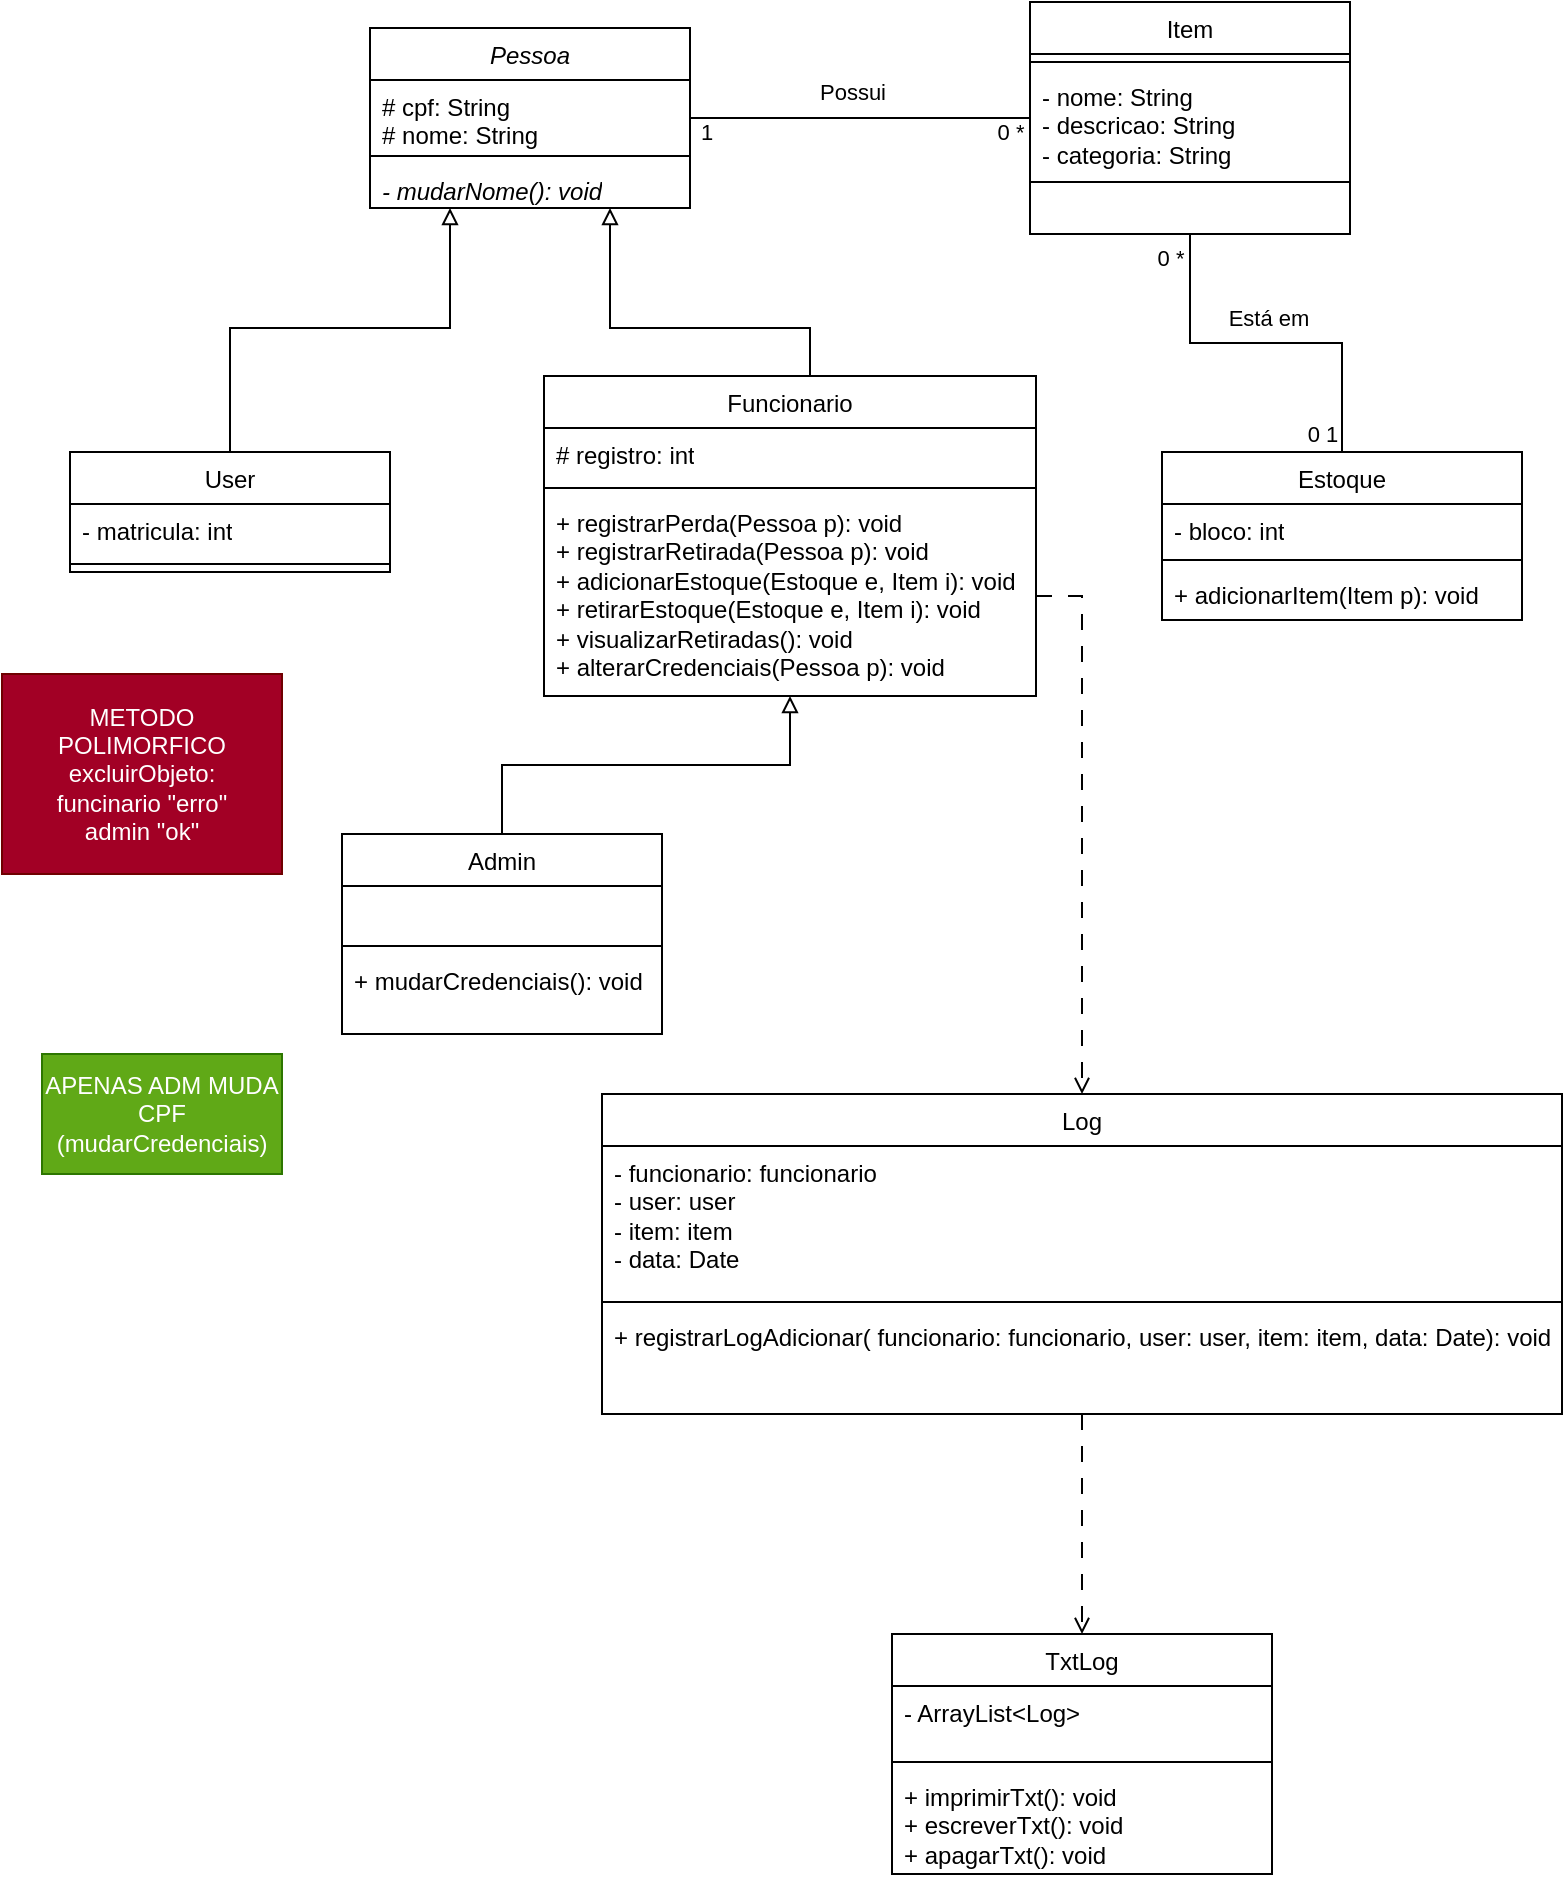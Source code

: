 <mxfile version="24.7.17">
  <diagram id="C5RBs43oDa-KdzZeNtuy" name="Page-1">
    <mxGraphModel dx="864" dy="1164" grid="1" gridSize="10" guides="1" tooltips="1" connect="1" arrows="1" fold="1" page="1" pageScale="1" pageWidth="827" pageHeight="1169" math="0" shadow="0">
      <root>
        <mxCell id="WIyWlLk6GJQsqaUBKTNV-0" />
        <mxCell id="WIyWlLk6GJQsqaUBKTNV-1" parent="WIyWlLk6GJQsqaUBKTNV-0" />
        <mxCell id="UHU5LySBgqJcrCKdAxT_-64" style="edgeStyle=orthogonalEdgeStyle;rounded=0;orthogonalLoop=1;jettySize=auto;html=1;entryX=0.5;entryY=0;entryDx=0;entryDy=0;endArrow=none;endFill=0;startArrow=block;startFill=0;" parent="WIyWlLk6GJQsqaUBKTNV-1" source="UHU5LySBgqJcrCKdAxT_-36" target="UHU5LySBgqJcrCKdAxT_-40" edge="1">
          <mxGeometry relative="1" as="geometry">
            <Array as="points">
              <mxPoint x="244" y="267" />
              <mxPoint x="134" y="267" />
            </Array>
          </mxGeometry>
        </mxCell>
        <mxCell id="UHU5LySBgqJcrCKdAxT_-67" style="edgeStyle=orthogonalEdgeStyle;rounded=0;orthogonalLoop=1;jettySize=auto;html=1;endArrow=none;endFill=0;" parent="WIyWlLk6GJQsqaUBKTNV-1" source="UHU5LySBgqJcrCKdAxT_-36" target="UHU5LySBgqJcrCKdAxT_-52" edge="1">
          <mxGeometry relative="1" as="geometry" />
        </mxCell>
        <mxCell id="UHU5LySBgqJcrCKdAxT_-68" value="Possui" style="edgeLabel;html=1;align=center;verticalAlign=middle;resizable=0;points=[];" parent="UHU5LySBgqJcrCKdAxT_-67" vertex="1" connectable="0">
          <mxGeometry x="-0.359" relative="1" as="geometry">
            <mxPoint x="26" y="-13" as="offset" />
          </mxGeometry>
        </mxCell>
        <mxCell id="UHU5LySBgqJcrCKdAxT_-69" value="0 *" style="edgeLabel;html=1;align=center;verticalAlign=middle;resizable=0;points=[];" parent="UHU5LySBgqJcrCKdAxT_-67" vertex="1" connectable="0">
          <mxGeometry x="0.823" relative="1" as="geometry">
            <mxPoint x="5" y="7" as="offset" />
          </mxGeometry>
        </mxCell>
        <mxCell id="UHU5LySBgqJcrCKdAxT_-70" value="1" style="edgeLabel;html=1;align=center;verticalAlign=middle;resizable=0;points=[];" parent="UHU5LySBgqJcrCKdAxT_-67" vertex="1" connectable="0">
          <mxGeometry x="-0.913" relative="1" as="geometry">
            <mxPoint y="7" as="offset" />
          </mxGeometry>
        </mxCell>
        <mxCell id="UHU5LySBgqJcrCKdAxT_-36" value="&lt;span style=&quot;font-weight: normal;&quot;&gt;&lt;i&gt;Pessoa&lt;/i&gt;&lt;/span&gt;" style="swimlane;fontStyle=1;align=center;verticalAlign=top;childLayout=stackLayout;horizontal=1;startSize=26;horizontalStack=0;resizeParent=1;resizeParentMax=0;resizeLast=0;collapsible=1;marginBottom=0;whiteSpace=wrap;html=1;" parent="WIyWlLk6GJQsqaUBKTNV-1" vertex="1">
          <mxGeometry x="204" y="117" width="160" height="90" as="geometry" />
        </mxCell>
        <mxCell id="UHU5LySBgqJcrCKdAxT_-37" value="# cpf: String&lt;br&gt;&lt;div&gt;&lt;span style=&quot;background-color: initial;&quot;&gt;#&lt;/span&gt;&amp;nbsp;nome: String&lt;/div&gt;" style="text;strokeColor=none;fillColor=none;align=left;verticalAlign=top;spacingLeft=4;spacingRight=4;overflow=hidden;rotatable=0;points=[[0,0.5],[1,0.5]];portConstraint=eastwest;whiteSpace=wrap;html=1;" parent="UHU5LySBgqJcrCKdAxT_-36" vertex="1">
          <mxGeometry y="26" width="160" height="34" as="geometry" />
        </mxCell>
        <mxCell id="UHU5LySBgqJcrCKdAxT_-38" value="" style="line;strokeWidth=1;fillColor=none;align=left;verticalAlign=middle;spacingTop=-1;spacingLeft=3;spacingRight=3;rotatable=0;labelPosition=right;points=[];portConstraint=eastwest;strokeColor=inherit;" parent="UHU5LySBgqJcrCKdAxT_-36" vertex="1">
          <mxGeometry y="60" width="160" height="8" as="geometry" />
        </mxCell>
        <mxCell id="UHU5LySBgqJcrCKdAxT_-39" value="&lt;div&gt;&lt;i&gt;- mudarNome(): void&lt;/i&gt;&lt;/div&gt;" style="text;strokeColor=none;fillColor=none;align=left;verticalAlign=top;spacingLeft=4;spacingRight=4;overflow=hidden;rotatable=0;points=[[0,0.5],[1,0.5]];portConstraint=eastwest;whiteSpace=wrap;html=1;" parent="UHU5LySBgqJcrCKdAxT_-36" vertex="1">
          <mxGeometry y="68" width="160" height="22" as="geometry" />
        </mxCell>
        <mxCell id="UHU5LySBgqJcrCKdAxT_-40" value="&lt;span style=&quot;font-weight: 400; text-wrap: nowrap;&quot;&gt;User&lt;/span&gt;" style="swimlane;fontStyle=1;align=center;verticalAlign=top;childLayout=stackLayout;horizontal=1;startSize=26;horizontalStack=0;resizeParent=1;resizeParentMax=0;resizeLast=0;collapsible=1;marginBottom=0;whiteSpace=wrap;html=1;" parent="WIyWlLk6GJQsqaUBKTNV-1" vertex="1">
          <mxGeometry x="54" y="329" width="160" height="60" as="geometry" />
        </mxCell>
        <mxCell id="UHU5LySBgqJcrCKdAxT_-41" value="- matricula: int" style="text;strokeColor=none;fillColor=none;align=left;verticalAlign=top;spacingLeft=4;spacingRight=4;overflow=hidden;rotatable=0;points=[[0,0.5],[1,0.5]];portConstraint=eastwest;whiteSpace=wrap;html=1;" parent="UHU5LySBgqJcrCKdAxT_-40" vertex="1">
          <mxGeometry y="26" width="160" height="26" as="geometry" />
        </mxCell>
        <mxCell id="UHU5LySBgqJcrCKdAxT_-42" value="" style="line;strokeWidth=1;fillColor=none;align=left;verticalAlign=middle;spacingTop=-1;spacingLeft=3;spacingRight=3;rotatable=0;labelPosition=right;points=[];portConstraint=eastwest;strokeColor=inherit;" parent="UHU5LySBgqJcrCKdAxT_-40" vertex="1">
          <mxGeometry y="52" width="160" height="8" as="geometry" />
        </mxCell>
        <mxCell id="UHU5LySBgqJcrCKdAxT_-65" style="edgeStyle=orthogonalEdgeStyle;rounded=0;orthogonalLoop=1;jettySize=auto;html=1;endArrow=block;endFill=0;" parent="WIyWlLk6GJQsqaUBKTNV-1" source="UHU5LySBgqJcrCKdAxT_-44" target="UHU5LySBgqJcrCKdAxT_-36" edge="1">
          <mxGeometry relative="1" as="geometry">
            <Array as="points">
              <mxPoint x="424" y="267" />
              <mxPoint x="324" y="267" />
            </Array>
          </mxGeometry>
        </mxCell>
        <mxCell id="UHU5LySBgqJcrCKdAxT_-44" value="&lt;span style=&quot;font-weight: 400; text-wrap: nowrap;&quot;&gt;Funcionario&lt;/span&gt;" style="swimlane;fontStyle=1;align=center;verticalAlign=top;childLayout=stackLayout;horizontal=1;startSize=26;horizontalStack=0;resizeParent=1;resizeParentMax=0;resizeLast=0;collapsible=1;marginBottom=0;whiteSpace=wrap;html=1;" parent="WIyWlLk6GJQsqaUBKTNV-1" vertex="1">
          <mxGeometry x="291" y="291" width="246" height="160" as="geometry" />
        </mxCell>
        <mxCell id="UHU5LySBgqJcrCKdAxT_-45" value="#&amp;nbsp;registro: int" style="text;strokeColor=none;fillColor=none;align=left;verticalAlign=top;spacingLeft=4;spacingRight=4;overflow=hidden;rotatable=0;points=[[0,0.5],[1,0.5]];portConstraint=eastwest;whiteSpace=wrap;html=1;" parent="UHU5LySBgqJcrCKdAxT_-44" vertex="1">
          <mxGeometry y="26" width="246" height="26" as="geometry" />
        </mxCell>
        <mxCell id="UHU5LySBgqJcrCKdAxT_-46" value="" style="line;strokeWidth=1;fillColor=none;align=left;verticalAlign=middle;spacingTop=-1;spacingLeft=3;spacingRight=3;rotatable=0;labelPosition=right;points=[];portConstraint=eastwest;strokeColor=inherit;" parent="UHU5LySBgqJcrCKdAxT_-44" vertex="1">
          <mxGeometry y="52" width="246" height="8" as="geometry" />
        </mxCell>
        <mxCell id="UHU5LySBgqJcrCKdAxT_-47" value="+ registrarPerda(Pessoa p): void&lt;div&gt;+ registrarRetirada(Pessoa p): void&lt;div&gt;+ adicionarEstoque(Estoque e, Item i): void&lt;/div&gt;&lt;/div&gt;&lt;div&gt;+ retirarEstoque(&lt;span style=&quot;background-color: initial;&quot;&gt;Estoque e, Item i&lt;/span&gt;&lt;span style=&quot;background-color: initial;&quot;&gt;): void&lt;/span&gt;&lt;/div&gt;&lt;div&gt;+ visualizarRetiradas(): void&lt;br&gt;&lt;div&gt;+ alterarCredenciais(Pessoa p): void&lt;/div&gt;&lt;/div&gt;" style="text;strokeColor=none;fillColor=none;align=left;verticalAlign=top;spacingLeft=4;spacingRight=4;overflow=hidden;rotatable=0;points=[[0,0.5],[1,0.5]];portConstraint=eastwest;whiteSpace=wrap;html=1;" parent="UHU5LySBgqJcrCKdAxT_-44" vertex="1">
          <mxGeometry y="60" width="246" height="100" as="geometry" />
        </mxCell>
        <mxCell id="UHU5LySBgqJcrCKdAxT_-66" style="edgeStyle=orthogonalEdgeStyle;rounded=0;orthogonalLoop=1;jettySize=auto;html=1;endArrow=block;endFill=0;" parent="WIyWlLk6GJQsqaUBKTNV-1" source="UHU5LySBgqJcrCKdAxT_-48" target="UHU5LySBgqJcrCKdAxT_-44" edge="1">
          <mxGeometry relative="1" as="geometry" />
        </mxCell>
        <mxCell id="UHU5LySBgqJcrCKdAxT_-48" value="&lt;span style=&quot;font-weight: 400; text-wrap: nowrap;&quot;&gt;Admin&lt;/span&gt;" style="swimlane;fontStyle=1;align=center;verticalAlign=top;childLayout=stackLayout;horizontal=1;startSize=26;horizontalStack=0;resizeParent=1;resizeParentMax=0;resizeLast=0;collapsible=1;marginBottom=0;whiteSpace=wrap;html=1;" parent="WIyWlLk6GJQsqaUBKTNV-1" vertex="1">
          <mxGeometry x="190" y="520" width="160" height="100" as="geometry" />
        </mxCell>
        <mxCell id="UHU5LySBgqJcrCKdAxT_-49" value="&lt;blockquote style=&quot;margin: 0 0 0 40px; border: none; padding: 0px;&quot;&gt;&lt;br&gt;&lt;/blockquote&gt;" style="text;strokeColor=none;fillColor=none;align=left;verticalAlign=top;spacingLeft=4;spacingRight=4;overflow=hidden;rotatable=0;points=[[0,0.5],[1,0.5]];portConstraint=eastwest;whiteSpace=wrap;html=1;" parent="UHU5LySBgqJcrCKdAxT_-48" vertex="1">
          <mxGeometry y="26" width="160" height="26" as="geometry" />
        </mxCell>
        <mxCell id="UHU5LySBgqJcrCKdAxT_-50" value="" style="line;strokeWidth=1;fillColor=none;align=left;verticalAlign=middle;spacingTop=-1;spacingLeft=3;spacingRight=3;rotatable=0;labelPosition=right;points=[];portConstraint=eastwest;strokeColor=inherit;" parent="UHU5LySBgqJcrCKdAxT_-48" vertex="1">
          <mxGeometry y="52" width="160" height="8" as="geometry" />
        </mxCell>
        <mxCell id="UHU5LySBgqJcrCKdAxT_-51" value="+ mudarCredenciais(): void" style="text;strokeColor=none;fillColor=none;align=left;verticalAlign=top;spacingLeft=4;spacingRight=4;overflow=hidden;rotatable=0;points=[[0,0.5],[1,0.5]];portConstraint=eastwest;whiteSpace=wrap;html=1;" parent="UHU5LySBgqJcrCKdAxT_-48" vertex="1">
          <mxGeometry y="60" width="160" height="40" as="geometry" />
        </mxCell>
        <mxCell id="UHU5LySBgqJcrCKdAxT_-71" style="edgeStyle=orthogonalEdgeStyle;rounded=0;orthogonalLoop=1;jettySize=auto;html=1;endArrow=none;endFill=0;" parent="WIyWlLk6GJQsqaUBKTNV-1" source="UHU5LySBgqJcrCKdAxT_-52" target="UHU5LySBgqJcrCKdAxT_-60" edge="1">
          <mxGeometry relative="1" as="geometry" />
        </mxCell>
        <mxCell id="7O3RB1hJ2Vng_7oobwVY-0" value="Está em" style="edgeLabel;html=1;align=center;verticalAlign=middle;resizable=0;points=[];" parent="UHU5LySBgqJcrCKdAxT_-71" vertex="1" connectable="0">
          <mxGeometry x="-0.123" y="3" relative="1" as="geometry">
            <mxPoint x="12" y="-10" as="offset" />
          </mxGeometry>
        </mxCell>
        <mxCell id="7O3RB1hJ2Vng_7oobwVY-1" value="0 1" style="edgeLabel;html=1;align=center;verticalAlign=middle;resizable=0;points=[];" parent="UHU5LySBgqJcrCKdAxT_-71" vertex="1" connectable="0">
          <mxGeometry x="0.901" relative="1" as="geometry">
            <mxPoint x="-10" as="offset" />
          </mxGeometry>
        </mxCell>
        <mxCell id="7O3RB1hJ2Vng_7oobwVY-2" value="0 *" style="edgeLabel;html=1;align=center;verticalAlign=middle;resizable=0;points=[];" parent="UHU5LySBgqJcrCKdAxT_-71" vertex="1" connectable="0">
          <mxGeometry x="-0.876" relative="1" as="geometry">
            <mxPoint x="-10" as="offset" />
          </mxGeometry>
        </mxCell>
        <mxCell id="UHU5LySBgqJcrCKdAxT_-52" value="&lt;span style=&quot;font-weight: 400; text-wrap: nowrap;&quot;&gt;Item&lt;/span&gt;" style="swimlane;fontStyle=1;align=center;verticalAlign=top;childLayout=stackLayout;horizontal=1;startSize=26;horizontalStack=0;resizeParent=1;resizeParentMax=0;resizeLast=0;collapsible=1;marginBottom=0;whiteSpace=wrap;html=1;" parent="WIyWlLk6GJQsqaUBKTNV-1" vertex="1">
          <mxGeometry x="534" y="104" width="160" height="116" as="geometry" />
        </mxCell>
        <mxCell id="UHU5LySBgqJcrCKdAxT_-54" value="" style="line;strokeWidth=1;fillColor=none;align=left;verticalAlign=middle;spacingTop=-1;spacingLeft=3;spacingRight=3;rotatable=0;labelPosition=right;points=[];portConstraint=eastwest;strokeColor=inherit;" parent="UHU5LySBgqJcrCKdAxT_-52" vertex="1">
          <mxGeometry y="26" width="160" height="8" as="geometry" />
        </mxCell>
        <mxCell id="UHU5LySBgqJcrCKdAxT_-53" value="- nome: String&lt;div&gt;- descricao: String&lt;br&gt;&lt;/div&gt;&lt;div&gt;- categoria: String&lt;/div&gt;" style="text;strokeColor=none;fillColor=none;align=left;verticalAlign=top;spacingLeft=4;spacingRight=4;overflow=hidden;rotatable=0;points=[[0,0.5],[1,0.5]];portConstraint=eastwest;whiteSpace=wrap;html=1;" parent="UHU5LySBgqJcrCKdAxT_-52" vertex="1">
          <mxGeometry y="34" width="160" height="56" as="geometry" />
        </mxCell>
        <mxCell id="UHU5LySBgqJcrCKdAxT_-55" value="" style="text;strokeColor=default;fillColor=none;align=left;verticalAlign=top;spacingLeft=4;spacingRight=4;overflow=hidden;rotatable=0;points=[[0,0.5],[1,0.5]];portConstraint=eastwest;whiteSpace=wrap;html=1;" parent="UHU5LySBgqJcrCKdAxT_-52" vertex="1">
          <mxGeometry y="90" width="160" height="26" as="geometry" />
        </mxCell>
        <mxCell id="UHU5LySBgqJcrCKdAxT_-60" value="&lt;span style=&quot;font-weight: 400; text-wrap: nowrap;&quot;&gt;Estoque&lt;/span&gt;" style="swimlane;fontStyle=1;align=center;verticalAlign=top;childLayout=stackLayout;horizontal=1;startSize=26;horizontalStack=0;resizeParent=1;resizeParentMax=0;resizeLast=0;collapsible=1;marginBottom=0;whiteSpace=wrap;html=1;" parent="WIyWlLk6GJQsqaUBKTNV-1" vertex="1">
          <mxGeometry x="600" y="329" width="180" height="84" as="geometry" />
        </mxCell>
        <mxCell id="UHU5LySBgqJcrCKdAxT_-61" value="- bloco: int" style="text;strokeColor=none;fillColor=none;align=left;verticalAlign=top;spacingLeft=4;spacingRight=4;overflow=hidden;rotatable=0;points=[[0,0.5],[1,0.5]];portConstraint=eastwest;whiteSpace=wrap;html=1;" parent="UHU5LySBgqJcrCKdAxT_-60" vertex="1">
          <mxGeometry y="26" width="180" height="24" as="geometry" />
        </mxCell>
        <mxCell id="UHU5LySBgqJcrCKdAxT_-62" value="" style="line;strokeWidth=1;fillColor=none;align=left;verticalAlign=middle;spacingTop=-1;spacingLeft=3;spacingRight=3;rotatable=0;labelPosition=right;points=[];portConstraint=eastwest;strokeColor=inherit;" parent="UHU5LySBgqJcrCKdAxT_-60" vertex="1">
          <mxGeometry y="50" width="180" height="8" as="geometry" />
        </mxCell>
        <mxCell id="UHU5LySBgqJcrCKdAxT_-63" value="+ adicionarItem(Item p): void" style="text;strokeColor=none;fillColor=none;align=left;verticalAlign=top;spacingLeft=4;spacingRight=4;overflow=hidden;rotatable=0;points=[[0,0.5],[1,0.5]];portConstraint=eastwest;whiteSpace=wrap;html=1;" parent="UHU5LySBgqJcrCKdAxT_-60" vertex="1">
          <mxGeometry y="58" width="180" height="26" as="geometry" />
        </mxCell>
        <mxCell id="t6HbuHXP3UyT9hYUNFfE-5" style="edgeStyle=orthogonalEdgeStyle;rounded=0;orthogonalLoop=1;jettySize=auto;html=1;dashed=1;endArrow=open;endFill=0;dashPattern=8 8;" edge="1" parent="WIyWlLk6GJQsqaUBKTNV-1" source="7O3RB1hJ2Vng_7oobwVY-4" target="t6HbuHXP3UyT9hYUNFfE-0">
          <mxGeometry relative="1" as="geometry" />
        </mxCell>
        <mxCell id="7O3RB1hJ2Vng_7oobwVY-4" value="&lt;span style=&quot;font-weight: 400; text-wrap: nowrap;&quot;&gt;Log&lt;/span&gt;" style="swimlane;fontStyle=1;align=center;verticalAlign=top;childLayout=stackLayout;horizontal=1;startSize=26;horizontalStack=0;resizeParent=1;resizeParentMax=0;resizeLast=0;collapsible=1;marginBottom=0;whiteSpace=wrap;html=1;" parent="WIyWlLk6GJQsqaUBKTNV-1" vertex="1">
          <mxGeometry x="320" y="650" width="480" height="160" as="geometry" />
        </mxCell>
        <mxCell id="7O3RB1hJ2Vng_7oobwVY-5" value="- funcionario: funcionario&lt;div&gt;- user: user&amp;nbsp;&lt;/div&gt;&lt;div&gt;- item: item&lt;/div&gt;&lt;div&gt;- data: Date&lt;br&gt;&lt;span style=&quot;color: rgba(0, 0, 0, 0); font-family: monospace; font-size: 0px; text-wrap: nowrap;&quot;&gt;%3CmxGraphModel%3E%3Croot%3E%3CmxCell%20id%3D%220%22%2F%3E%3CmxCell%20id%3D%221%22%20parent%3D%220%22%2F%3E%3CmxCell%20id%3D%222%22%20value%3D%22%26lt%3Bspan%20style%3D%26quot%3Bfont-weight%3A%20400%3B%20text-wrap%3A%20nowrap%3B%26quot%3B%26gt%3BUser%26lt%3B%2Fspan%26gt%3B%22%20style%3D%22swimlane%3BfontStyle%3D1%3Balign%3Dcenter%3BverticalAlign%3Dtop%3BchildLayout%3DstackLayout%3Bhorizontal%3D1%3BstartSize%3D26%3BhorizontalStack%3D0%3BresizeParent%3D1%3BresizeParentMax%3D0%3BresizeLast%3D0%3Bcollapsible%3D1%3BmarginBottom%3D0%3BwhiteSpace%3Dwrap%3Bhtml%3D1%3B%22%20vertex%3D%221%22%20parent%3D%221%22%3E%3CmxGeometry%20x%3D%2254%22%20y%3D%22329%22%20width%3D%22160%22%20height%3D%2286%22%20as%3D%22geometry%22%2F%3E%3C%2FmxCell%3E%3CmxCell%20id%3D%223%22%20value%3D%22-%20matricula%3A%20int%22%20style%3D%22text%3BstrokeColor%3Dnone%3BfillColor%3Dnone%3Balign%3Dleft%3BverticalAlign%3Dtop%3BspacingLeft%3D4%3BspacingRight%3D4%3Boverflow%3Dhidden%3Brotatable%3D0%3Bpoints%3D%5B%5B0%2C0.5%5D%2C%5B1%2C0.5%5D%5D%3BportConstraint%3Deastwest%3BwhiteSpace%3Dwrap%3Bhtml%3D1%3B%22%20vertex%3D%221%22%20parent%3D%222%22%3E%3CmxGeometry%20y%3D%2226%22%20width%3D%22160%22%20height%3D%2226%22%20as%3D%22geometry%22%2F%3E%3C%2FmxCell%3E%3CmxCell%20id%3D%224%22%20value%3D%22%22%20style%3D%22line%3BstrokeWidth%3D1%3BfillColor%3Dnone%3Balign%3Dleft%3BverticalAlign%3Dmiddle%3BspacingTop%3D-1%3BspacingLeft%3D3%3BspacingRight%3D3%3Brotatable%3D0%3BlabelPosition%3Dright%3Bpoints%3D%5B%5D%3BportConstraint%3Deastwest%3BstrokeColor%3Dinherit%3B%22%20vertex%3D%221%22%20parent%3D%222%22%3E%3CmxGeometry%20y%3D%2252%22%20width%3D%22160%22%20height%3D%228%22%20as%3D%22geometry%22%2F%3E%3C%2FmxCell%3E%3CmxCell%20id%3D%225%22%20value%3D%22%2B%20method(type)%3A%20type%22%20style%3D%22text%3BstrokeColor%3Dnone%3BfillColor%3Dnone%3Balign%3Dleft%3BverticalAlign%3Dtop%3BspacingLeft%3D4%3BspacingRight%3D4%3Boverflow%3Dhidden%3Brotatable%3D0%3Bpoints%3D%5B%5B0%2C0.5%5D%2C%5B1%2C0.5%5D%5D%3BportConstraint%3Deastwest%3BwhiteSpace%3Dwrap%3Bhtml%3D1%3B%22%20vertex%3D%221%22%20parent%3D%222%22%3E%3CmxGeometry%20y%3D%2260%22%20width%3D%22160%22%20height%3D%2226%22%20as%3D%22geometry%22%2F%3E%3C%2FmxCell%3E%3C%2Froot%3E%3C%2FmxGraphModel%3E&lt;br&gt;&lt;br&gt;&lt;/span&gt;&lt;div&gt;&lt;span style=&quot;color: rgba(0, 0, 0, 0); font-family: monospace; font-size: 0px; text-wrap: nowrap;&quot;&gt;ipybrbfiebger&lt;/span&gt;&lt;/div&gt;&lt;/div&gt;" style="text;strokeColor=none;fillColor=none;align=left;verticalAlign=top;spacingLeft=4;spacingRight=4;overflow=hidden;rotatable=0;points=[[0,0.5],[1,0.5]];portConstraint=eastwest;whiteSpace=wrap;html=1;" parent="7O3RB1hJ2Vng_7oobwVY-4" vertex="1">
          <mxGeometry y="26" width="480" height="74" as="geometry" />
        </mxCell>
        <mxCell id="7O3RB1hJ2Vng_7oobwVY-6" value="" style="line;strokeWidth=1;fillColor=none;align=left;verticalAlign=middle;spacingTop=-1;spacingLeft=3;spacingRight=3;rotatable=0;labelPosition=right;points=[];portConstraint=eastwest;strokeColor=inherit;" parent="7O3RB1hJ2Vng_7oobwVY-4" vertex="1">
          <mxGeometry y="100" width="480" height="8" as="geometry" />
        </mxCell>
        <mxCell id="7O3RB1hJ2Vng_7oobwVY-7" value="+ registrarLogAdicionar( funcionario: funcionario,&amp;nbsp;&lt;span style=&quot;background-color: initial;&quot;&gt;user: user,&amp;nbsp;&lt;/span&gt;&lt;span style=&quot;background-color: initial;&quot;&gt;item: item,&amp;nbsp;&lt;/span&gt;&lt;span style=&quot;background-color: initial;&quot;&gt;data: Date): void&lt;br&gt;&lt;/span&gt;&lt;div&gt;&lt;span style=&quot;background-color: initial;&quot;&gt;&lt;br&gt;&lt;/span&gt;&lt;div&gt;&lt;span style=&quot;color: rgba(0, 0, 0, 0); font-family: monospace; font-size: 0px; text-wrap: nowrap;&quot;&gt;%3CmxGraphModel%3E%3Croot%3E%3CmxCell%20id%3D%220%22%2F%3E%3CmxCell%20id%3D%221%22%20parent%3D%220%22%2F%3E%3CmxCell%20id%3D%222%22%20value%3D%22%26lt%3Bspan%20style%3D%26quot%3Bfont-weight%3A%20400%3B%20text-wrap%3A%20nowrap%3B%26quot%3B%26gt%3BUser%26lt%3B%2Fspan%26gt%3B%22%20style%3D%22swimlane%3BfontStyle%3D1%3Balign%3Dcenter%3BverticalAlign%3Dtop%3BchildLayout%3DstackLayout%3Bhorizontal%3D1%3BstartSize%3D26%3BhorizontalStack%3D0%3BresizeParent%3D1%3BresizeParentMax%3D0%3BresizeLast%3D0%3Bcollapsible%3D1%3BmarginBottom%3D0%3BwhiteSpace%3Dwrap%3Bhtml%3D1%3B%22%20vertex%3D%221%22%20parent%3D%221%22%3E%3CmxGeometry%20x%3D%2254%22%20y%3D%22329%22%20width%3D%22160%22%20height%3D%2286%22%20as%3D%22geometry%22%2F%3E%3C%2FmxCell%3E%3CmxCell%20id%3D%223%22%20value%3D%22-%20matricula%3A%20int%22%20style%3D%22text%3BstrokeColor%3Dnone%3BfillColor%3Dnone%3Balign%3Dleft%3BverticalAlign%3Dtop%3BspacingLeft%3D4%3BspacingRight%3D4%3Boverflow%3Dhidden%3Brotatable%3D0%3Bpoints%3D%5B%5B0%2C0.5%5D%2C%5B1%2C0.5%5D%5D%3BportConstraint%3Deastwest%3BwhiteSpace%3Dwrap%3Bhtml%3D1%3B%22%20vertex%3D%221%22%20parent%3D%222%22%3E%3CmxGeometry%20y%3D%2226%22%20width%3D%22160%22%20height%3D%2226%22%20as%3D%22geometry%22%2F%3E%3C%2FmxCell%3E%3CmxCell%20id%3D%224%22%20value%3D%22%22%20style%3D%22line%3BstrokeWidth%3D1%3BfillColor%3Dnone%3Balign%3Dleft%3BverticalAlign%3Dmiddle%3BspacingTop%3D-1%3BspacingLeft%3D3%3BspacingRight%3D3%3Brotatable%3D0%3BlabelPosition%3Dright%3Bpoints%3D%5B%5D%3BportConstraint%3Deastwest%3BstrokeColor%3Dinherit%3B%22%20vertex%3D%221%22%20parent%3D%222%22%3E%3CmxGeometry%20y%3D%2252%22%20width%3D%22160%22%20height%3D%228%22%20as%3D%22geometry%22%2F%3E%3C%2FmxCell%3E%3CmxCell%20id%3D%225%22%20value%3D%22%2B%20method(type)%3A%20type%22%20style%3D%22text%3BstrokeColor%3Dnone%3BfillColor%3Dnone%3Balign%3Dleft%3BverticalAlign%3Dtop%3BspacingLeft%3D4%3BspacingRight%3D4%3Boverflow%3Dhidden%3Brotatable%3D0%3Bpoints%3D%5B%5B0%2C0.5%5D%2C%5B1%2C0.5%5D%5D%3BportConstraint%3Deastwest%3BwhiteSpace%3Dwrap%3Bhtml%3D1%3B%22%20vertex%3D%221%22%20parent%3D%222%22%3E%3CmxGeometry%20y%3D%2260%22%20width%3D%22160%22%20height%3D%2226%22%20as%3D%22geometry%22%2F%3E%3C%2FmxCell%3E%3C%2Froot%3E%3C%2FmxGraphModel%3E&lt;br&gt;&lt;br&gt;&lt;/span&gt;&lt;div&gt;&lt;span style=&quot;color: rgba(0, 0, 0, 0); font-family: monospace; font-size: 0px; text-wrap: nowrap;&quot;&gt;ipybrbfiebger&lt;/span&gt;&lt;/div&gt;&lt;/div&gt;&lt;/div&gt;" style="text;strokeColor=none;fillColor=none;align=left;verticalAlign=top;spacingLeft=4;spacingRight=4;overflow=hidden;rotatable=0;points=[[0,0.5],[1,0.5]];portConstraint=eastwest;whiteSpace=wrap;html=1;" parent="7O3RB1hJ2Vng_7oobwVY-4" vertex="1">
          <mxGeometry y="108" width="480" height="52" as="geometry" />
        </mxCell>
        <mxCell id="7O3RB1hJ2Vng_7oobwVY-3" style="edgeStyle=orthogonalEdgeStyle;rounded=0;orthogonalLoop=1;jettySize=auto;html=1;dashed=1;dashPattern=8 8;endArrow=open;endFill=0;" parent="WIyWlLk6GJQsqaUBKTNV-1" source="UHU5LySBgqJcrCKdAxT_-47" target="7O3RB1hJ2Vng_7oobwVY-4" edge="1">
          <mxGeometry relative="1" as="geometry">
            <mxPoint x="560" y="550" as="targetPoint" />
          </mxGeometry>
        </mxCell>
        <mxCell id="7O3RB1hJ2Vng_7oobwVY-8" value="METODO POLIMORFICO&lt;br&gt;excluirObjeto:&lt;div&gt;funcinario &quot;erro&quot;&lt;/div&gt;&lt;div&gt;admin &quot;ok&quot;&lt;/div&gt;" style="rounded=0;whiteSpace=wrap;html=1;fillColor=#a20025;fontColor=#ffffff;strokeColor=#6F0000;" parent="WIyWlLk6GJQsqaUBKTNV-1" vertex="1">
          <mxGeometry x="20" y="440" width="140" height="100" as="geometry" />
        </mxCell>
        <mxCell id="7O3RB1hJ2Vng_7oobwVY-9" value="APENAS ADM MUDA CPF (&lt;span style=&quot;text-align: left;&quot;&gt;mudarCredenciais)&lt;/span&gt;" style="rounded=0;whiteSpace=wrap;html=1;fillColor=#60a917;fontColor=#ffffff;strokeColor=#2D7600;" parent="WIyWlLk6GJQsqaUBKTNV-1" vertex="1">
          <mxGeometry x="40" y="630" width="120" height="60" as="geometry" />
        </mxCell>
        <mxCell id="t6HbuHXP3UyT9hYUNFfE-0" value="&lt;span style=&quot;font-weight: 400; text-wrap: nowrap;&quot;&gt;TxtLog&lt;/span&gt;" style="swimlane;fontStyle=1;align=center;verticalAlign=top;childLayout=stackLayout;horizontal=1;startSize=26;horizontalStack=0;resizeParent=1;resizeParentMax=0;resizeLast=0;collapsible=1;marginBottom=0;whiteSpace=wrap;html=1;" vertex="1" parent="WIyWlLk6GJQsqaUBKTNV-1">
          <mxGeometry x="465" y="920" width="190" height="120" as="geometry" />
        </mxCell>
        <mxCell id="t6HbuHXP3UyT9hYUNFfE-1" value="- ArrayList&amp;lt;Log&amp;gt;&lt;div&gt;&lt;br/&gt;&lt;/div&gt;" style="text;strokeColor=none;fillColor=none;align=left;verticalAlign=top;spacingLeft=4;spacingRight=4;overflow=hidden;rotatable=0;points=[[0,0.5],[1,0.5]];portConstraint=eastwest;whiteSpace=wrap;html=1;" vertex="1" parent="t6HbuHXP3UyT9hYUNFfE-0">
          <mxGeometry y="26" width="190" height="34" as="geometry" />
        </mxCell>
        <mxCell id="t6HbuHXP3UyT9hYUNFfE-2" value="" style="line;strokeWidth=1;fillColor=none;align=left;verticalAlign=middle;spacingTop=-1;spacingLeft=3;spacingRight=3;rotatable=0;labelPosition=right;points=[];portConstraint=eastwest;strokeColor=inherit;" vertex="1" parent="t6HbuHXP3UyT9hYUNFfE-0">
          <mxGeometry y="60" width="190" height="8" as="geometry" />
        </mxCell>
        <mxCell id="t6HbuHXP3UyT9hYUNFfE-3" value="&lt;span style=&quot;background-color: initial;&quot;&gt;+ imprimirTxt(): void&lt;/span&gt;&lt;div&gt;&lt;span style=&quot;background-color: initial;&quot;&gt;+ escreverTxt(): void&lt;br&gt;+ apagarTxt(): void&lt;/span&gt;&lt;/div&gt;" style="text;strokeColor=none;fillColor=none;align=left;verticalAlign=top;spacingLeft=4;spacingRight=4;overflow=hidden;rotatable=0;points=[[0,0.5],[1,0.5]];portConstraint=eastwest;whiteSpace=wrap;html=1;" vertex="1" parent="t6HbuHXP3UyT9hYUNFfE-0">
          <mxGeometry y="68" width="190" height="52" as="geometry" />
        </mxCell>
      </root>
    </mxGraphModel>
  </diagram>
</mxfile>
